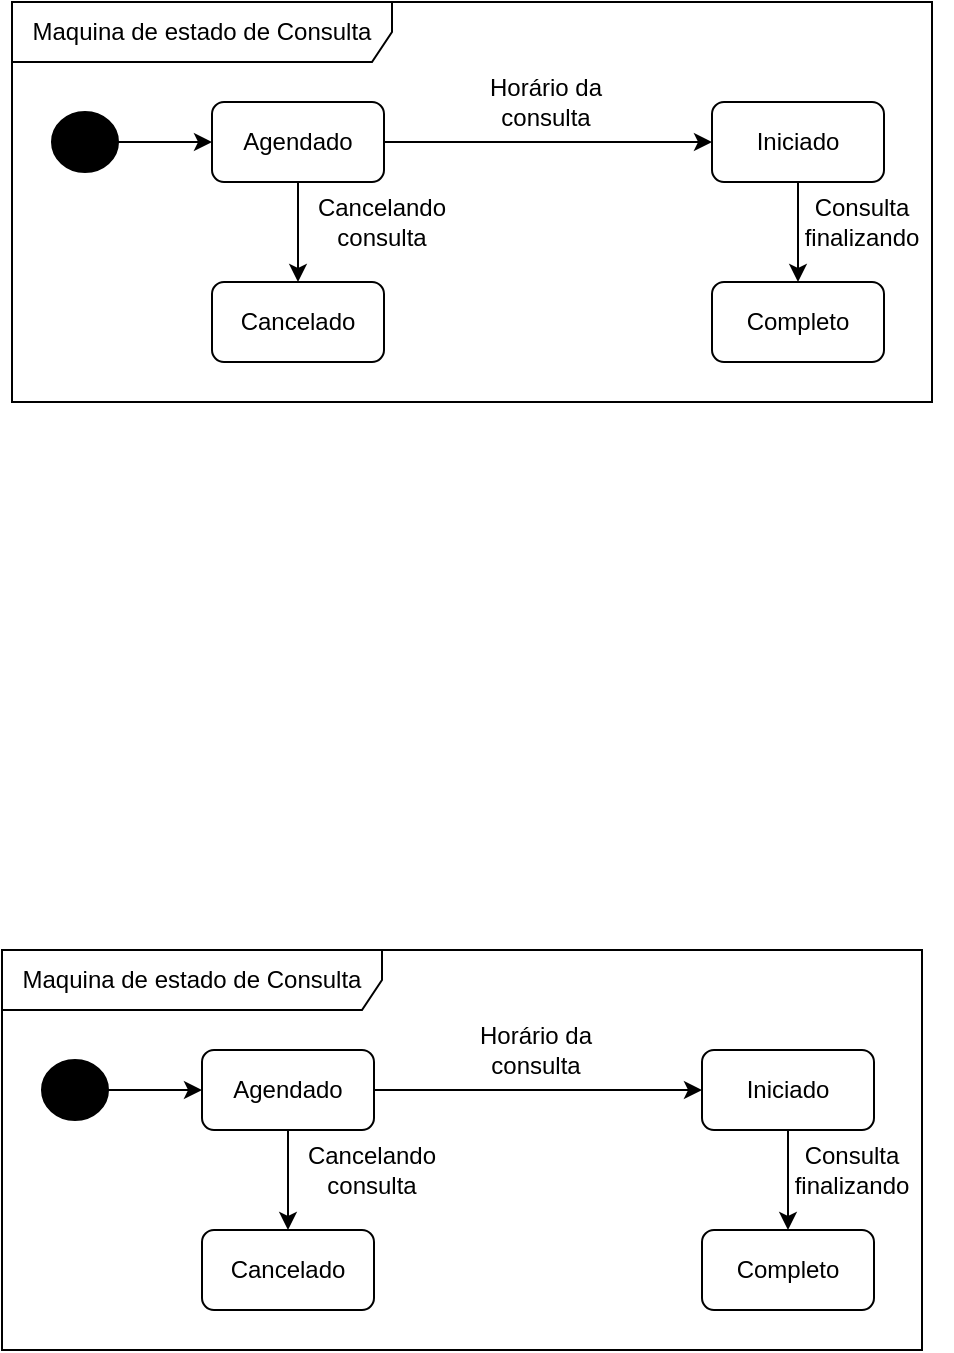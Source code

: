 <mxfile version="21.6.9" type="github">
  <diagram name="Página-1" id="iXf_D6uzkqV6S4iV9w4Z">
    <mxGraphModel dx="1434" dy="800" grid="0" gridSize="10" guides="1" tooltips="1" connect="1" arrows="1" fold="1" page="1" pageScale="1" pageWidth="827" pageHeight="1169" math="0" shadow="0">
      <root>
        <mxCell id="0" />
        <mxCell id="1" parent="0" />
        <mxCell id="0Q-uGqDb0p1iL_2HCWXr-1" value="Maquina de estado de Consulta" style="shape=umlFrame;whiteSpace=wrap;html=1;pointerEvents=0;width=190;height=30;" vertex="1" parent="1">
          <mxGeometry x="85" y="499" width="460" height="200" as="geometry" />
        </mxCell>
        <mxCell id="0Q-uGqDb0p1iL_2HCWXr-11" style="edgeStyle=orthogonalEdgeStyle;rounded=0;orthogonalLoop=1;jettySize=auto;html=1;" edge="1" parent="1" source="0Q-uGqDb0p1iL_2HCWXr-2" target="0Q-uGqDb0p1iL_2HCWXr-3">
          <mxGeometry relative="1" as="geometry" />
        </mxCell>
        <mxCell id="0Q-uGqDb0p1iL_2HCWXr-13" style="edgeStyle=orthogonalEdgeStyle;rounded=0;orthogonalLoop=1;jettySize=auto;html=1;entryX=0.5;entryY=0;entryDx=0;entryDy=0;" edge="1" parent="1" source="0Q-uGqDb0p1iL_2HCWXr-2" target="0Q-uGqDb0p1iL_2HCWXr-5">
          <mxGeometry relative="1" as="geometry" />
        </mxCell>
        <mxCell id="0Q-uGqDb0p1iL_2HCWXr-2" value="Agendado" style="rounded=1;whiteSpace=wrap;html=1;" vertex="1" parent="1">
          <mxGeometry x="185" y="549" width="86" height="40" as="geometry" />
        </mxCell>
        <mxCell id="0Q-uGqDb0p1iL_2HCWXr-12" style="edgeStyle=orthogonalEdgeStyle;rounded=0;orthogonalLoop=1;jettySize=auto;html=1;" edge="1" parent="1" source="0Q-uGqDb0p1iL_2HCWXr-3" target="0Q-uGqDb0p1iL_2HCWXr-4">
          <mxGeometry relative="1" as="geometry" />
        </mxCell>
        <mxCell id="0Q-uGqDb0p1iL_2HCWXr-3" value="Iniciado" style="rounded=1;whiteSpace=wrap;html=1;" vertex="1" parent="1">
          <mxGeometry x="435" y="549" width="86" height="40" as="geometry" />
        </mxCell>
        <mxCell id="0Q-uGqDb0p1iL_2HCWXr-4" value="Completo" style="rounded=1;whiteSpace=wrap;html=1;" vertex="1" parent="1">
          <mxGeometry x="435" y="639" width="86" height="40" as="geometry" />
        </mxCell>
        <mxCell id="0Q-uGqDb0p1iL_2HCWXr-5" value="Cancelado" style="rounded=1;whiteSpace=wrap;html=1;" vertex="1" parent="1">
          <mxGeometry x="185" y="639" width="86" height="40" as="geometry" />
        </mxCell>
        <mxCell id="0Q-uGqDb0p1iL_2HCWXr-10" style="edgeStyle=orthogonalEdgeStyle;rounded=0;orthogonalLoop=1;jettySize=auto;html=1;entryX=0;entryY=0.5;entryDx=0;entryDy=0;" edge="1" parent="1" source="0Q-uGqDb0p1iL_2HCWXr-8" target="0Q-uGqDb0p1iL_2HCWXr-2">
          <mxGeometry relative="1" as="geometry" />
        </mxCell>
        <mxCell id="0Q-uGqDb0p1iL_2HCWXr-8" value="" style="ellipse;whiteSpace=wrap;html=1;rounded=1;fillColor=#000000;" vertex="1" parent="1">
          <mxGeometry x="105" y="554" width="33" height="30" as="geometry" />
        </mxCell>
        <mxCell id="0Q-uGqDb0p1iL_2HCWXr-21" value="Cancelando consulta" style="text;html=1;strokeColor=none;fillColor=none;align=center;verticalAlign=middle;whiteSpace=wrap;rounded=0;" vertex="1" parent="1">
          <mxGeometry x="225" y="599" width="90" height="20" as="geometry" />
        </mxCell>
        <mxCell id="0Q-uGqDb0p1iL_2HCWXr-22" value="Horário da consulta" style="text;html=1;strokeColor=none;fillColor=none;align=center;verticalAlign=middle;whiteSpace=wrap;rounded=0;" vertex="1" parent="1">
          <mxGeometry x="306.5" y="539" width="90" height="20" as="geometry" />
        </mxCell>
        <mxCell id="0Q-uGqDb0p1iL_2HCWXr-23" value="Consulta finalizando" style="text;html=1;strokeColor=none;fillColor=none;align=center;verticalAlign=middle;whiteSpace=wrap;rounded=0;" vertex="1" parent="1">
          <mxGeometry x="465" y="599" width="90" height="20" as="geometry" />
        </mxCell>
        <mxCell id="0Q-uGqDb0p1iL_2HCWXr-41" value="Maquina de estado de Consulta" style="shape=umlFrame;whiteSpace=wrap;html=1;pointerEvents=0;width=190;height=30;" vertex="1" parent="1">
          <mxGeometry x="90" y="25" width="460" height="200" as="geometry" />
        </mxCell>
        <mxCell id="0Q-uGqDb0p1iL_2HCWXr-42" style="edgeStyle=orthogonalEdgeStyle;rounded=0;orthogonalLoop=1;jettySize=auto;html=1;" edge="1" parent="1" source="0Q-uGqDb0p1iL_2HCWXr-44" target="0Q-uGqDb0p1iL_2HCWXr-46">
          <mxGeometry relative="1" as="geometry" />
        </mxCell>
        <mxCell id="0Q-uGqDb0p1iL_2HCWXr-43" style="edgeStyle=orthogonalEdgeStyle;rounded=0;orthogonalLoop=1;jettySize=auto;html=1;entryX=0.5;entryY=0;entryDx=0;entryDy=0;" edge="1" parent="1" source="0Q-uGqDb0p1iL_2HCWXr-44" target="0Q-uGqDb0p1iL_2HCWXr-48">
          <mxGeometry relative="1" as="geometry" />
        </mxCell>
        <mxCell id="0Q-uGqDb0p1iL_2HCWXr-44" value="Agendado" style="rounded=1;whiteSpace=wrap;html=1;" vertex="1" parent="1">
          <mxGeometry x="190" y="75" width="86" height="40" as="geometry" />
        </mxCell>
        <mxCell id="0Q-uGqDb0p1iL_2HCWXr-45" style="edgeStyle=orthogonalEdgeStyle;rounded=0;orthogonalLoop=1;jettySize=auto;html=1;" edge="1" parent="1" source="0Q-uGqDb0p1iL_2HCWXr-46" target="0Q-uGqDb0p1iL_2HCWXr-47">
          <mxGeometry relative="1" as="geometry" />
        </mxCell>
        <mxCell id="0Q-uGqDb0p1iL_2HCWXr-46" value="Iniciado" style="rounded=1;whiteSpace=wrap;html=1;" vertex="1" parent="1">
          <mxGeometry x="440" y="75" width="86" height="40" as="geometry" />
        </mxCell>
        <mxCell id="0Q-uGqDb0p1iL_2HCWXr-47" value="Completo" style="rounded=1;whiteSpace=wrap;html=1;" vertex="1" parent="1">
          <mxGeometry x="440" y="165" width="86" height="40" as="geometry" />
        </mxCell>
        <mxCell id="0Q-uGqDb0p1iL_2HCWXr-48" value="Cancelado" style="rounded=1;whiteSpace=wrap;html=1;" vertex="1" parent="1">
          <mxGeometry x="190" y="165" width="86" height="40" as="geometry" />
        </mxCell>
        <mxCell id="0Q-uGqDb0p1iL_2HCWXr-49" style="edgeStyle=orthogonalEdgeStyle;rounded=0;orthogonalLoop=1;jettySize=auto;html=1;entryX=0;entryY=0.5;entryDx=0;entryDy=0;" edge="1" parent="1" source="0Q-uGqDb0p1iL_2HCWXr-50" target="0Q-uGqDb0p1iL_2HCWXr-44">
          <mxGeometry relative="1" as="geometry" />
        </mxCell>
        <mxCell id="0Q-uGqDb0p1iL_2HCWXr-50" value="" style="ellipse;whiteSpace=wrap;html=1;rounded=1;fillColor=#000000;" vertex="1" parent="1">
          <mxGeometry x="110" y="80" width="33" height="30" as="geometry" />
        </mxCell>
        <mxCell id="0Q-uGqDb0p1iL_2HCWXr-51" value="Cancelando consulta" style="text;html=1;strokeColor=none;fillColor=none;align=center;verticalAlign=middle;whiteSpace=wrap;rounded=0;" vertex="1" parent="1">
          <mxGeometry x="230" y="125" width="90" height="20" as="geometry" />
        </mxCell>
        <mxCell id="0Q-uGqDb0p1iL_2HCWXr-52" value="Horário da consulta" style="text;html=1;strokeColor=none;fillColor=none;align=center;verticalAlign=middle;whiteSpace=wrap;rounded=0;" vertex="1" parent="1">
          <mxGeometry x="311.5" y="65" width="90" height="20" as="geometry" />
        </mxCell>
        <mxCell id="0Q-uGqDb0p1iL_2HCWXr-53" value="Consulta finalizando" style="text;html=1;strokeColor=none;fillColor=none;align=center;verticalAlign=middle;whiteSpace=wrap;rounded=0;" vertex="1" parent="1">
          <mxGeometry x="470" y="125" width="90" height="20" as="geometry" />
        </mxCell>
      </root>
    </mxGraphModel>
  </diagram>
</mxfile>
